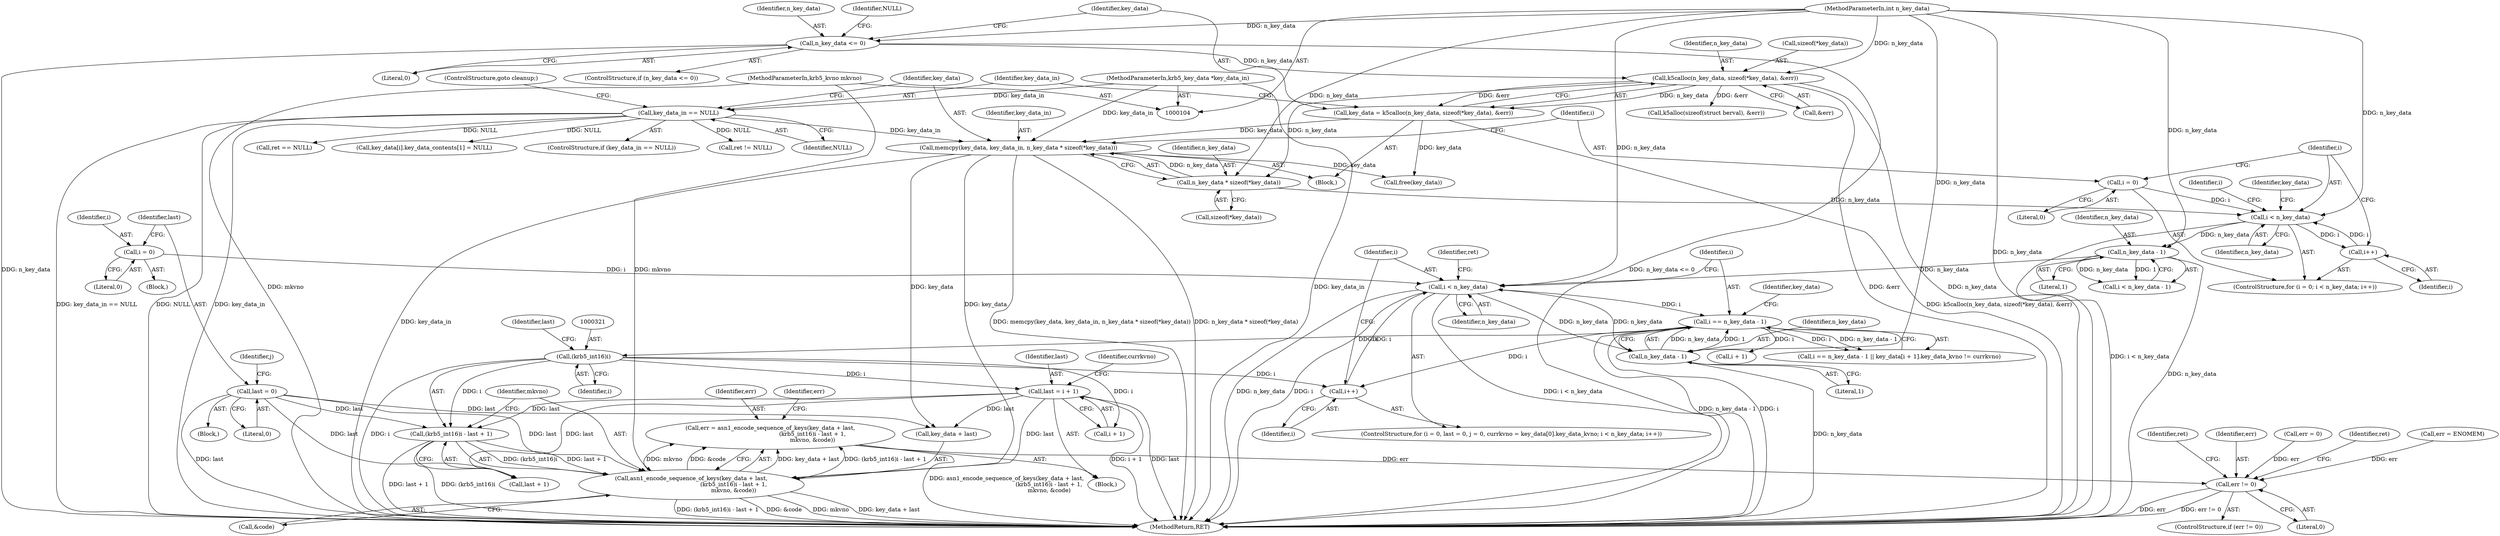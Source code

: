digraph "0_krb5_dc7ed55c689d57de7f7408b34631bf06fec9dab1@integer" {
"1000313" [label="(Call,err = asn1_encode_sequence_of_keys(key_data + last,\n                                               (krb5_int16)i - last + 1,\n                                               mkvno, &code))"];
"1000315" [label="(Call,asn1_encode_sequence_of_keys(key_data + last,\n                                               (krb5_int16)i - last + 1,\n                                               mkvno, &code))"];
"1000146" [label="(Call,memcpy(key_data, key_data_in, n_key_data * sizeof(*key_data)))"];
"1000132" [label="(Call,key_data = k5calloc(n_key_data, sizeof(*key_data), &err))"];
"1000134" [label="(Call,k5calloc(n_key_data, sizeof(*key_data), &err))"];
"1000127" [label="(Call,n_key_data <= 0)"];
"1000106" [label="(MethodParameterIn,int n_key_data)"];
"1000142" [label="(Call,key_data_in == NULL)"];
"1000105" [label="(MethodParameterIn,krb5_key_data *key_data_in)"];
"1000149" [label="(Call,n_key_data * sizeof(*key_data))"];
"1000259" [label="(Call,last = 0)"];
"1000354" [label="(Call,last = i + 1)"];
"1000320" [label="(Call,(krb5_int16)i)"];
"1000282" [label="(Call,i == n_key_data - 1)"];
"1000273" [label="(Call,i < n_key_data)"];
"1000276" [label="(Call,i++)"];
"1000255" [label="(Call,i = 0)"];
"1000284" [label="(Call,n_key_data - 1)"];
"1000213" [label="(Call,n_key_data - 1)"];
"1000158" [label="(Call,i < n_key_data)"];
"1000155" [label="(Call,i = 0)"];
"1000161" [label="(Call,i++)"];
"1000319" [label="(Call,(krb5_int16)i - last + 1)"];
"1000107" [label="(MethodParameterIn,krb5_kvno mkvno)"];
"1000375" [label="(Call,err != 0)"];
"1000281" [label="(Call,i == n_key_data - 1 || key_data[i + 1].key_data_kvno != currkvno)"];
"1000381" [label="(Identifier,ret)"];
"1000354" [label="(Call,last = i + 1)"];
"1000296" [label="(Block,)"];
"1000249" [label="(Call,err = ENOMEM)"];
"1000142" [label="(Call,key_data_in == NULL)"];
"1000282" [label="(Call,i == n_key_data - 1)"];
"1000409" [label="(Identifier,ret)"];
"1000105" [label="(MethodParameterIn,krb5_key_data *key_data_in)"];
"1000314" [label="(Identifier,err)"];
"1000330" [label="(Identifier,err)"];
"1000155" [label="(Call,i = 0)"];
"1000258" [label="(Block,)"];
"1000150" [label="(Identifier,n_key_data)"];
"1000257" [label="(Literal,0)"];
"1000106" [label="(MethodParameterIn,int n_key_data)"];
"1000198" [label="(Call,key_data[i].key_data_contents[1] = NULL)"];
"1000145" [label="(ControlStructure,goto cleanup;)"];
"1000276" [label="(Call,i++)"];
"1000277" [label="(Identifier,i)"];
"1000213" [label="(Call,n_key_data - 1)"];
"1000320" [label="(Call,(krb5_int16)i)"];
"1000259" [label="(Call,last = 0)"];
"1000141" [label="(ControlStructure,if (key_data_in == NULL))"];
"1000162" [label="(Identifier,i)"];
"1000156" [label="(Identifier,i)"];
"1000108" [label="(Block,)"];
"1000375" [label="(Call,err != 0)"];
"1000261" [label="(Literal,0)"];
"1000135" [label="(Identifier,n_key_data)"];
"1000129" [label="(Literal,0)"];
"1000284" [label="(Call,n_key_data - 1)"];
"1000147" [label="(Identifier,key_data)"];
"1000209" [label="(Identifier,i)"];
"1000275" [label="(Identifier,n_key_data)"];
"1000260" [label="(Identifier,last)"];
"1000274" [label="(Identifier,i)"];
"1000134" [label="(Call,k5calloc(n_key_data, sizeof(*key_data), &err))"];
"1000376" [label="(Identifier,err)"];
"1000128" [label="(Identifier,n_key_data)"];
"1000324" [label="(Identifier,last)"];
"1000126" [label="(ControlStructure,if (n_key_data <= 0))"];
"1000132" [label="(Call,key_data = k5calloc(n_key_data, sizeof(*key_data), &err))"];
"1000158" [label="(Call,i < n_key_data)"];
"1000214" [label="(Identifier,n_key_data)"];
"1000285" [label="(Identifier,n_key_data)"];
"1000255" [label="(Call,i = 0)"];
"1000256" [label="(Identifier,i)"];
"1000143" [label="(Identifier,key_data_in)"];
"1000327" [label="(Call,&code)"];
"1000154" [label="(ControlStructure,for (i = 0; i < n_key_data; i++))"];
"1000283" [label="(Identifier,i)"];
"1000323" [label="(Call,last + 1)"];
"1000315" [label="(Call,asn1_encode_sequence_of_keys(key_data + last,\n                                               (krb5_int16)i - last + 1,\n                                               mkvno, &code))"];
"1000253" [label="(ControlStructure,for (i = 0, last = 0, j = 0, currkvno = key_data[0].key_data_kvno; i < n_key_data; i++))"];
"1000374" [label="(ControlStructure,if (err != 0))"];
"1000151" [label="(Call,sizeof(*key_data))"];
"1000254" [label="(Block,)"];
"1000356" [label="(Call,i + 1)"];
"1000107" [label="(MethodParameterIn,krb5_kvno mkvno)"];
"1000211" [label="(Call,i < n_key_data - 1)"];
"1000149" [label="(Call,n_key_data * sizeof(*key_data))"];
"1000122" [label="(Call,err = 0)"];
"1000326" [label="(Identifier,mkvno)"];
"1000360" [label="(Identifier,currkvno)"];
"1000127" [label="(Call,n_key_data <= 0)"];
"1000148" [label="(Identifier,key_data_in)"];
"1000286" [label="(Literal,1)"];
"1000146" [label="(Call,memcpy(key_data, key_data_in, n_key_data * sizeof(*key_data)))"];
"1000380" [label="(Call,ret != NULL)"];
"1000291" [label="(Call,i + 1)"];
"1000372" [label="(Call,free(key_data))"];
"1000144" [label="(Identifier,NULL)"];
"1000157" [label="(Literal,0)"];
"1000168" [label="(Identifier,key_data)"];
"1000316" [label="(Call,key_data + last)"];
"1000273" [label="(Call,i < n_key_data)"];
"1000136" [label="(Call,sizeof(*key_data))"];
"1000319" [label="(Call,(krb5_int16)i - last + 1)"];
"1000161" [label="(Call,i++)"];
"1000301" [label="(Call,k5alloc(sizeof(struct berval), &err))"];
"1000160" [label="(Identifier,n_key_data)"];
"1000355" [label="(Identifier,last)"];
"1000377" [label="(Literal,0)"];
"1000131" [label="(Identifier,NULL)"];
"1000290" [label="(Identifier,key_data)"];
"1000133" [label="(Identifier,key_data)"];
"1000313" [label="(Call,err = asn1_encode_sequence_of_keys(key_data + last,\n                                               (krb5_int16)i - last + 1,\n                                               mkvno, &code))"];
"1000139" [label="(Call,&err)"];
"1000322" [label="(Identifier,i)"];
"1000410" [label="(MethodReturn,RET)"];
"1000264" [label="(Identifier,j)"];
"1000159" [label="(Identifier,i)"];
"1000245" [label="(Call,ret == NULL)"];
"1000368" [label="(Identifier,ret)"];
"1000215" [label="(Literal,1)"];
"1000313" -> "1000296"  [label="AST: "];
"1000313" -> "1000315"  [label="CFG: "];
"1000314" -> "1000313"  [label="AST: "];
"1000315" -> "1000313"  [label="AST: "];
"1000330" -> "1000313"  [label="CFG: "];
"1000313" -> "1000410"  [label="DDG: asn1_encode_sequence_of_keys(key_data + last,\n                                               (krb5_int16)i - last + 1,\n                                               mkvno, &code)"];
"1000315" -> "1000313"  [label="DDG: key_data + last"];
"1000315" -> "1000313"  [label="DDG: (krb5_int16)i - last + 1"];
"1000315" -> "1000313"  [label="DDG: mkvno"];
"1000315" -> "1000313"  [label="DDG: &code"];
"1000313" -> "1000375"  [label="DDG: err"];
"1000315" -> "1000327"  [label="CFG: "];
"1000316" -> "1000315"  [label="AST: "];
"1000319" -> "1000315"  [label="AST: "];
"1000326" -> "1000315"  [label="AST: "];
"1000327" -> "1000315"  [label="AST: "];
"1000315" -> "1000410"  [label="DDG: mkvno"];
"1000315" -> "1000410"  [label="DDG: key_data + last"];
"1000315" -> "1000410"  [label="DDG: (krb5_int16)i - last + 1"];
"1000315" -> "1000410"  [label="DDG: &code"];
"1000146" -> "1000315"  [label="DDG: key_data"];
"1000259" -> "1000315"  [label="DDG: last"];
"1000354" -> "1000315"  [label="DDG: last"];
"1000319" -> "1000315"  [label="DDG: (krb5_int16)i"];
"1000319" -> "1000315"  [label="DDG: last + 1"];
"1000107" -> "1000315"  [label="DDG: mkvno"];
"1000146" -> "1000108"  [label="AST: "];
"1000146" -> "1000149"  [label="CFG: "];
"1000147" -> "1000146"  [label="AST: "];
"1000148" -> "1000146"  [label="AST: "];
"1000149" -> "1000146"  [label="AST: "];
"1000156" -> "1000146"  [label="CFG: "];
"1000146" -> "1000410"  [label="DDG: n_key_data * sizeof(*key_data)"];
"1000146" -> "1000410"  [label="DDG: key_data_in"];
"1000146" -> "1000410"  [label="DDG: memcpy(key_data, key_data_in, n_key_data * sizeof(*key_data))"];
"1000132" -> "1000146"  [label="DDG: key_data"];
"1000142" -> "1000146"  [label="DDG: key_data_in"];
"1000105" -> "1000146"  [label="DDG: key_data_in"];
"1000149" -> "1000146"  [label="DDG: n_key_data"];
"1000146" -> "1000316"  [label="DDG: key_data"];
"1000146" -> "1000372"  [label="DDG: key_data"];
"1000132" -> "1000108"  [label="AST: "];
"1000132" -> "1000134"  [label="CFG: "];
"1000133" -> "1000132"  [label="AST: "];
"1000134" -> "1000132"  [label="AST: "];
"1000143" -> "1000132"  [label="CFG: "];
"1000132" -> "1000410"  [label="DDG: k5calloc(n_key_data, sizeof(*key_data), &err)"];
"1000134" -> "1000132"  [label="DDG: n_key_data"];
"1000134" -> "1000132"  [label="DDG: &err"];
"1000132" -> "1000372"  [label="DDG: key_data"];
"1000134" -> "1000139"  [label="CFG: "];
"1000135" -> "1000134"  [label="AST: "];
"1000136" -> "1000134"  [label="AST: "];
"1000139" -> "1000134"  [label="AST: "];
"1000134" -> "1000410"  [label="DDG: &err"];
"1000134" -> "1000410"  [label="DDG: n_key_data"];
"1000127" -> "1000134"  [label="DDG: n_key_data"];
"1000106" -> "1000134"  [label="DDG: n_key_data"];
"1000134" -> "1000149"  [label="DDG: n_key_data"];
"1000134" -> "1000301"  [label="DDG: &err"];
"1000127" -> "1000126"  [label="AST: "];
"1000127" -> "1000129"  [label="CFG: "];
"1000128" -> "1000127"  [label="AST: "];
"1000129" -> "1000127"  [label="AST: "];
"1000131" -> "1000127"  [label="CFG: "];
"1000133" -> "1000127"  [label="CFG: "];
"1000127" -> "1000410"  [label="DDG: n_key_data <= 0"];
"1000127" -> "1000410"  [label="DDG: n_key_data"];
"1000106" -> "1000127"  [label="DDG: n_key_data"];
"1000106" -> "1000104"  [label="AST: "];
"1000106" -> "1000410"  [label="DDG: n_key_data"];
"1000106" -> "1000149"  [label="DDG: n_key_data"];
"1000106" -> "1000158"  [label="DDG: n_key_data"];
"1000106" -> "1000213"  [label="DDG: n_key_data"];
"1000106" -> "1000273"  [label="DDG: n_key_data"];
"1000106" -> "1000284"  [label="DDG: n_key_data"];
"1000142" -> "1000141"  [label="AST: "];
"1000142" -> "1000144"  [label="CFG: "];
"1000143" -> "1000142"  [label="AST: "];
"1000144" -> "1000142"  [label="AST: "];
"1000145" -> "1000142"  [label="CFG: "];
"1000147" -> "1000142"  [label="CFG: "];
"1000142" -> "1000410"  [label="DDG: key_data_in == NULL"];
"1000142" -> "1000410"  [label="DDG: NULL"];
"1000142" -> "1000410"  [label="DDG: key_data_in"];
"1000105" -> "1000142"  [label="DDG: key_data_in"];
"1000142" -> "1000198"  [label="DDG: NULL"];
"1000142" -> "1000245"  [label="DDG: NULL"];
"1000142" -> "1000380"  [label="DDG: NULL"];
"1000105" -> "1000104"  [label="AST: "];
"1000105" -> "1000410"  [label="DDG: key_data_in"];
"1000149" -> "1000151"  [label="CFG: "];
"1000150" -> "1000149"  [label="AST: "];
"1000151" -> "1000149"  [label="AST: "];
"1000149" -> "1000158"  [label="DDG: n_key_data"];
"1000259" -> "1000258"  [label="AST: "];
"1000259" -> "1000261"  [label="CFG: "];
"1000260" -> "1000259"  [label="AST: "];
"1000261" -> "1000259"  [label="AST: "];
"1000264" -> "1000259"  [label="CFG: "];
"1000259" -> "1000410"  [label="DDG: last"];
"1000259" -> "1000316"  [label="DDG: last"];
"1000259" -> "1000319"  [label="DDG: last"];
"1000259" -> "1000323"  [label="DDG: last"];
"1000354" -> "1000296"  [label="AST: "];
"1000354" -> "1000356"  [label="CFG: "];
"1000355" -> "1000354"  [label="AST: "];
"1000356" -> "1000354"  [label="AST: "];
"1000360" -> "1000354"  [label="CFG: "];
"1000354" -> "1000410"  [label="DDG: i + 1"];
"1000354" -> "1000410"  [label="DDG: last"];
"1000354" -> "1000316"  [label="DDG: last"];
"1000354" -> "1000319"  [label="DDG: last"];
"1000354" -> "1000323"  [label="DDG: last"];
"1000320" -> "1000354"  [label="DDG: i"];
"1000320" -> "1000319"  [label="AST: "];
"1000320" -> "1000322"  [label="CFG: "];
"1000321" -> "1000320"  [label="AST: "];
"1000322" -> "1000320"  [label="AST: "];
"1000324" -> "1000320"  [label="CFG: "];
"1000320" -> "1000410"  [label="DDG: i"];
"1000320" -> "1000276"  [label="DDG: i"];
"1000320" -> "1000319"  [label="DDG: i"];
"1000282" -> "1000320"  [label="DDG: i"];
"1000320" -> "1000356"  [label="DDG: i"];
"1000282" -> "1000281"  [label="AST: "];
"1000282" -> "1000284"  [label="CFG: "];
"1000283" -> "1000282"  [label="AST: "];
"1000284" -> "1000282"  [label="AST: "];
"1000290" -> "1000282"  [label="CFG: "];
"1000281" -> "1000282"  [label="CFG: "];
"1000282" -> "1000410"  [label="DDG: n_key_data - 1"];
"1000282" -> "1000410"  [label="DDG: i"];
"1000282" -> "1000276"  [label="DDG: i"];
"1000282" -> "1000281"  [label="DDG: i"];
"1000282" -> "1000281"  [label="DDG: n_key_data - 1"];
"1000273" -> "1000282"  [label="DDG: i"];
"1000284" -> "1000282"  [label="DDG: n_key_data"];
"1000284" -> "1000282"  [label="DDG: 1"];
"1000282" -> "1000291"  [label="DDG: i"];
"1000273" -> "1000253"  [label="AST: "];
"1000273" -> "1000275"  [label="CFG: "];
"1000274" -> "1000273"  [label="AST: "];
"1000275" -> "1000273"  [label="AST: "];
"1000283" -> "1000273"  [label="CFG: "];
"1000368" -> "1000273"  [label="CFG: "];
"1000273" -> "1000410"  [label="DDG: n_key_data"];
"1000273" -> "1000410"  [label="DDG: i"];
"1000273" -> "1000410"  [label="DDG: i < n_key_data"];
"1000276" -> "1000273"  [label="DDG: i"];
"1000255" -> "1000273"  [label="DDG: i"];
"1000284" -> "1000273"  [label="DDG: n_key_data"];
"1000213" -> "1000273"  [label="DDG: n_key_data"];
"1000273" -> "1000284"  [label="DDG: n_key_data"];
"1000276" -> "1000253"  [label="AST: "];
"1000276" -> "1000277"  [label="CFG: "];
"1000277" -> "1000276"  [label="AST: "];
"1000274" -> "1000276"  [label="CFG: "];
"1000255" -> "1000254"  [label="AST: "];
"1000255" -> "1000257"  [label="CFG: "];
"1000256" -> "1000255"  [label="AST: "];
"1000257" -> "1000255"  [label="AST: "];
"1000260" -> "1000255"  [label="CFG: "];
"1000284" -> "1000286"  [label="CFG: "];
"1000285" -> "1000284"  [label="AST: "];
"1000286" -> "1000284"  [label="AST: "];
"1000284" -> "1000410"  [label="DDG: n_key_data"];
"1000213" -> "1000211"  [label="AST: "];
"1000213" -> "1000215"  [label="CFG: "];
"1000214" -> "1000213"  [label="AST: "];
"1000215" -> "1000213"  [label="AST: "];
"1000211" -> "1000213"  [label="CFG: "];
"1000213" -> "1000410"  [label="DDG: n_key_data"];
"1000213" -> "1000211"  [label="DDG: n_key_data"];
"1000213" -> "1000211"  [label="DDG: 1"];
"1000158" -> "1000213"  [label="DDG: n_key_data"];
"1000158" -> "1000154"  [label="AST: "];
"1000158" -> "1000160"  [label="CFG: "];
"1000159" -> "1000158"  [label="AST: "];
"1000160" -> "1000158"  [label="AST: "];
"1000168" -> "1000158"  [label="CFG: "];
"1000209" -> "1000158"  [label="CFG: "];
"1000158" -> "1000410"  [label="DDG: i < n_key_data"];
"1000155" -> "1000158"  [label="DDG: i"];
"1000161" -> "1000158"  [label="DDG: i"];
"1000158" -> "1000161"  [label="DDG: i"];
"1000155" -> "1000154"  [label="AST: "];
"1000155" -> "1000157"  [label="CFG: "];
"1000156" -> "1000155"  [label="AST: "];
"1000157" -> "1000155"  [label="AST: "];
"1000159" -> "1000155"  [label="CFG: "];
"1000161" -> "1000154"  [label="AST: "];
"1000161" -> "1000162"  [label="CFG: "];
"1000162" -> "1000161"  [label="AST: "];
"1000159" -> "1000161"  [label="CFG: "];
"1000319" -> "1000323"  [label="CFG: "];
"1000323" -> "1000319"  [label="AST: "];
"1000326" -> "1000319"  [label="CFG: "];
"1000319" -> "1000410"  [label="DDG: last + 1"];
"1000319" -> "1000410"  [label="DDG: (krb5_int16)i"];
"1000107" -> "1000104"  [label="AST: "];
"1000107" -> "1000410"  [label="DDG: mkvno"];
"1000375" -> "1000374"  [label="AST: "];
"1000375" -> "1000377"  [label="CFG: "];
"1000376" -> "1000375"  [label="AST: "];
"1000377" -> "1000375"  [label="AST: "];
"1000381" -> "1000375"  [label="CFG: "];
"1000409" -> "1000375"  [label="CFG: "];
"1000375" -> "1000410"  [label="DDG: err"];
"1000375" -> "1000410"  [label="DDG: err != 0"];
"1000122" -> "1000375"  [label="DDG: err"];
"1000249" -> "1000375"  [label="DDG: err"];
}
